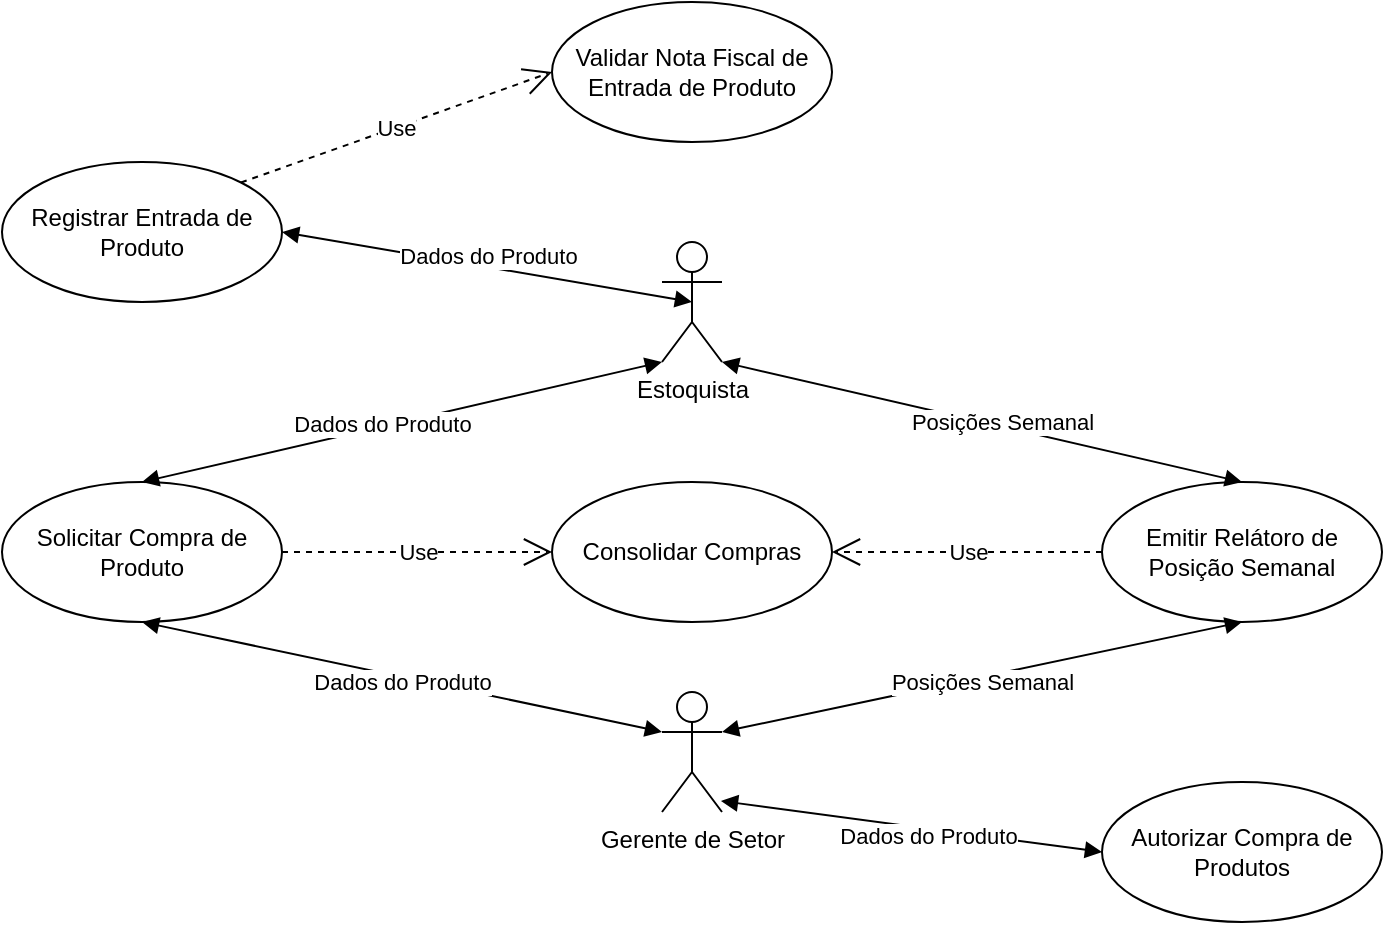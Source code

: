 <mxfile version="23.1.5" type="device">
  <diagram name="Página-1" id="xVmfiwWw1OAldpGcBjKm">
    <mxGraphModel dx="1257" dy="657" grid="1" gridSize="10" guides="1" tooltips="1" connect="1" arrows="1" fold="1" page="1" pageScale="1" pageWidth="827" pageHeight="1169" background="none" math="0" shadow="0">
      <root>
        <mxCell id="0" />
        <mxCell id="1" parent="0" />
        <mxCell id="5jQOIquHNeHSljCeJXpB-13" value="Estoquista" style="shape=umlActor;verticalLabelPosition=bottom;verticalAlign=top;html=1;" vertex="1" parent="1">
          <mxGeometry x="420" y="330" width="30" height="60" as="geometry" />
        </mxCell>
        <mxCell id="5jQOIquHNeHSljCeJXpB-14" value="Gerente de Setor" style="shape=umlActor;verticalLabelPosition=bottom;verticalAlign=top;html=1;" vertex="1" parent="1">
          <mxGeometry x="420" y="555" width="30" height="60" as="geometry" />
        </mxCell>
        <mxCell id="5jQOIquHNeHSljCeJXpB-15" value="Autorizar Compra de Produtos" style="ellipse;whiteSpace=wrap;html=1;" vertex="1" parent="1">
          <mxGeometry x="640" y="600" width="140" height="70" as="geometry" />
        </mxCell>
        <mxCell id="5jQOIquHNeHSljCeJXpB-16" value="Registrar Entrada de Produto" style="ellipse;whiteSpace=wrap;html=1;" vertex="1" parent="1">
          <mxGeometry x="90" y="290" width="140" height="70" as="geometry" />
        </mxCell>
        <mxCell id="5jQOIquHNeHSljCeJXpB-17" value="" style="endArrow=block;startArrow=block;endFill=1;startFill=1;html=1;rounded=0;exitX=0.5;exitY=0.5;exitDx=0;exitDy=0;exitPerimeter=0;entryX=1;entryY=0.5;entryDx=0;entryDy=0;" edge="1" parent="1" source="5jQOIquHNeHSljCeJXpB-13" target="5jQOIquHNeHSljCeJXpB-16">
          <mxGeometry width="160" relative="1" as="geometry">
            <mxPoint x="450" y="345" as="sourcePoint" />
            <mxPoint x="610" y="345" as="targetPoint" />
          </mxGeometry>
        </mxCell>
        <mxCell id="5jQOIquHNeHSljCeJXpB-32" value="Dados do Produto" style="edgeLabel;html=1;align=center;verticalAlign=middle;resizable=0;points=[];" vertex="1" connectable="0" parent="5jQOIquHNeHSljCeJXpB-17">
          <mxGeometry x="0.04" y="-4" relative="1" as="geometry">
            <mxPoint x="4" y="-1" as="offset" />
          </mxGeometry>
        </mxCell>
        <mxCell id="5jQOIquHNeHSljCeJXpB-19" value="" style="endArrow=block;startArrow=block;endFill=1;startFill=1;html=1;rounded=0;entryX=0;entryY=0.5;entryDx=0;entryDy=0;exitX=0.983;exitY=0.908;exitDx=0;exitDy=0;exitPerimeter=0;" edge="1" parent="1" source="5jQOIquHNeHSljCeJXpB-14" target="5jQOIquHNeHSljCeJXpB-15">
          <mxGeometry width="160" relative="1" as="geometry">
            <mxPoint x="450" y="620" as="sourcePoint" />
            <mxPoint x="650" y="645" as="targetPoint" />
          </mxGeometry>
        </mxCell>
        <mxCell id="5jQOIquHNeHSljCeJXpB-31" value="Dados do Produto" style="edgeLabel;html=1;align=center;verticalAlign=middle;resizable=0;points=[];" vertex="1" connectable="0" parent="5jQOIquHNeHSljCeJXpB-19">
          <mxGeometry x="0.063" relative="1" as="geometry">
            <mxPoint x="2" y="4" as="offset" />
          </mxGeometry>
        </mxCell>
        <mxCell id="5jQOIquHNeHSljCeJXpB-20" value="Emitir Relátoro de Posição Semanal" style="ellipse;whiteSpace=wrap;html=1;" vertex="1" parent="1">
          <mxGeometry x="640" y="450" width="140" height="70" as="geometry" />
        </mxCell>
        <mxCell id="5jQOIquHNeHSljCeJXpB-21" value="Solicitar Compra de Produto" style="ellipse;whiteSpace=wrap;html=1;" vertex="1" parent="1">
          <mxGeometry x="90" y="450" width="140" height="70" as="geometry" />
        </mxCell>
        <mxCell id="5jQOIquHNeHSljCeJXpB-22" value="" style="endArrow=block;startArrow=block;endFill=1;startFill=1;html=1;rounded=0;entryX=1;entryY=0.333;entryDx=0;entryDy=0;entryPerimeter=0;exitX=0.5;exitY=1;exitDx=0;exitDy=0;" edge="1" parent="1" source="5jQOIquHNeHSljCeJXpB-20" target="5jQOIquHNeHSljCeJXpB-14">
          <mxGeometry width="160" relative="1" as="geometry">
            <mxPoint x="240" y="620" as="sourcePoint" />
            <mxPoint x="400" y="620" as="targetPoint" />
          </mxGeometry>
        </mxCell>
        <mxCell id="5jQOIquHNeHSljCeJXpB-23" value="" style="endArrow=block;startArrow=block;endFill=1;startFill=1;html=1;rounded=0;exitX=0.5;exitY=1;exitDx=0;exitDy=0;entryX=0;entryY=0.333;entryDx=0;entryDy=0;entryPerimeter=0;" edge="1" parent="1" source="5jQOIquHNeHSljCeJXpB-21" target="5jQOIquHNeHSljCeJXpB-14">
          <mxGeometry width="160" relative="1" as="geometry">
            <mxPoint x="230" y="555" as="sourcePoint" />
            <mxPoint x="410" y="620" as="targetPoint" />
          </mxGeometry>
        </mxCell>
        <mxCell id="5jQOIquHNeHSljCeJXpB-24" value="" style="endArrow=block;startArrow=block;endFill=1;startFill=1;html=1;rounded=0;entryX=0.5;entryY=0;entryDx=0;entryDy=0;exitX=1;exitY=1;exitDx=0;exitDy=0;exitPerimeter=0;" edge="1" parent="1" source="5jQOIquHNeHSljCeJXpB-13" target="5jQOIquHNeHSljCeJXpB-20">
          <mxGeometry width="160" relative="1" as="geometry">
            <mxPoint x="390" y="390" as="sourcePoint" />
            <mxPoint x="485" y="485" as="targetPoint" />
          </mxGeometry>
        </mxCell>
        <mxCell id="5jQOIquHNeHSljCeJXpB-25" value="" style="endArrow=block;startArrow=block;endFill=1;startFill=1;html=1;rounded=0;entryX=0.5;entryY=0;entryDx=0;entryDy=0;exitX=0;exitY=1;exitDx=0;exitDy=0;exitPerimeter=0;" edge="1" parent="1" source="5jQOIquHNeHSljCeJXpB-13" target="5jQOIquHNeHSljCeJXpB-21">
          <mxGeometry width="160" relative="1" as="geometry">
            <mxPoint x="255" y="300" as="sourcePoint" />
            <mxPoint x="160" y="415" as="targetPoint" />
          </mxGeometry>
        </mxCell>
        <mxCell id="5jQOIquHNeHSljCeJXpB-27" value="Dados do Produto" style="edgeLabel;html=1;align=center;verticalAlign=middle;resizable=0;points=[];" vertex="1" connectable="0" parent="5jQOIquHNeHSljCeJXpB-25">
          <mxGeometry x="0.387" y="5" relative="1" as="geometry">
            <mxPoint x="39" y="-16" as="offset" />
          </mxGeometry>
        </mxCell>
        <mxCell id="5jQOIquHNeHSljCeJXpB-28" value="Posições Semanal" style="edgeLabel;html=1;align=center;verticalAlign=middle;resizable=0;points=[];" vertex="1" connectable="0" parent="1">
          <mxGeometry x="590.005" y="420.005" as="geometry" />
        </mxCell>
        <mxCell id="5jQOIquHNeHSljCeJXpB-29" value="Posições Semanal" style="edgeLabel;html=1;align=center;verticalAlign=middle;resizable=0;points=[];" vertex="1" connectable="0" parent="1">
          <mxGeometry x="580.005" y="550.005" as="geometry" />
        </mxCell>
        <mxCell id="5jQOIquHNeHSljCeJXpB-30" value="Dados do Produto" style="edgeLabel;html=1;align=center;verticalAlign=middle;resizable=0;points=[];" vertex="1" connectable="0" parent="1">
          <mxGeometry x="290.005" y="550.005" as="geometry" />
        </mxCell>
        <mxCell id="5jQOIquHNeHSljCeJXpB-33" value="Validar Nota Fiscal de Entrada de Produto" style="ellipse;whiteSpace=wrap;html=1;" vertex="1" parent="1">
          <mxGeometry x="365" y="210" width="140" height="70" as="geometry" />
        </mxCell>
        <mxCell id="5jQOIquHNeHSljCeJXpB-36" value="Consolidar Compras" style="ellipse;whiteSpace=wrap;html=1;" vertex="1" parent="1">
          <mxGeometry x="365" y="450" width="140" height="70" as="geometry" />
        </mxCell>
        <mxCell id="5jQOIquHNeHSljCeJXpB-40" value="Use" style="endArrow=open;endSize=12;dashed=1;html=1;rounded=0;entryX=0;entryY=0.5;entryDx=0;entryDy=0;exitX=1;exitY=0;exitDx=0;exitDy=0;" edge="1" parent="1" source="5jQOIquHNeHSljCeJXpB-16" target="5jQOIquHNeHSljCeJXpB-33">
          <mxGeometry width="160" relative="1" as="geometry">
            <mxPoint x="250" y="280" as="sourcePoint" />
            <mxPoint x="410" y="280" as="targetPoint" />
          </mxGeometry>
        </mxCell>
        <mxCell id="5jQOIquHNeHSljCeJXpB-41" value="Use" style="endArrow=open;endSize=12;dashed=1;html=1;rounded=0;entryX=0;entryY=0.5;entryDx=0;entryDy=0;exitX=1;exitY=0.5;exitDx=0;exitDy=0;" edge="1" parent="1" source="5jQOIquHNeHSljCeJXpB-21" target="5jQOIquHNeHSljCeJXpB-36">
          <mxGeometry width="160" relative="1" as="geometry">
            <mxPoint x="240" y="505" as="sourcePoint" />
            <mxPoint x="396" y="450" as="targetPoint" />
          </mxGeometry>
        </mxCell>
        <mxCell id="5jQOIquHNeHSljCeJXpB-43" value="Use" style="endArrow=open;endSize=12;dashed=1;html=1;rounded=0;exitX=0;exitY=0.5;exitDx=0;exitDy=0;entryX=1;entryY=0.5;entryDx=0;entryDy=0;" edge="1" parent="1" source="5jQOIquHNeHSljCeJXpB-20" target="5jQOIquHNeHSljCeJXpB-36">
          <mxGeometry width="160" relative="1" as="geometry">
            <mxPoint x="240" y="495" as="sourcePoint" />
            <mxPoint x="510" y="485" as="targetPoint" />
          </mxGeometry>
        </mxCell>
      </root>
    </mxGraphModel>
  </diagram>
</mxfile>
